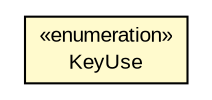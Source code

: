 #!/usr/local/bin/dot
#
# Class diagram 
# Generated by UMLGraph version R5_6-24-gf6e263 (http://www.umlgraph.org/)
#

digraph G {
	edge [fontname="arial",fontsize=10,labelfontname="arial",labelfontsize=10];
	node [fontname="arial",fontsize=10,shape=plaintext];
	nodesep=0.25;
	ranksep=0.5;
	// net.trajano.openidconnect.crypto.KeyUse
	c7057 [label=<<table title="net.trajano.openidconnect.crypto.KeyUse" border="0" cellborder="1" cellspacing="0" cellpadding="2" port="p" bgcolor="lemonChiffon" href="./KeyUse.html">
		<tr><td><table border="0" cellspacing="0" cellpadding="1">
<tr><td align="center" balign="center"> &#171;enumeration&#187; </td></tr>
<tr><td align="center" balign="center"> KeyUse </td></tr>
		</table></td></tr>
		</table>>, URL="./KeyUse.html", fontname="arial", fontcolor="black", fontsize=10.0];
}

